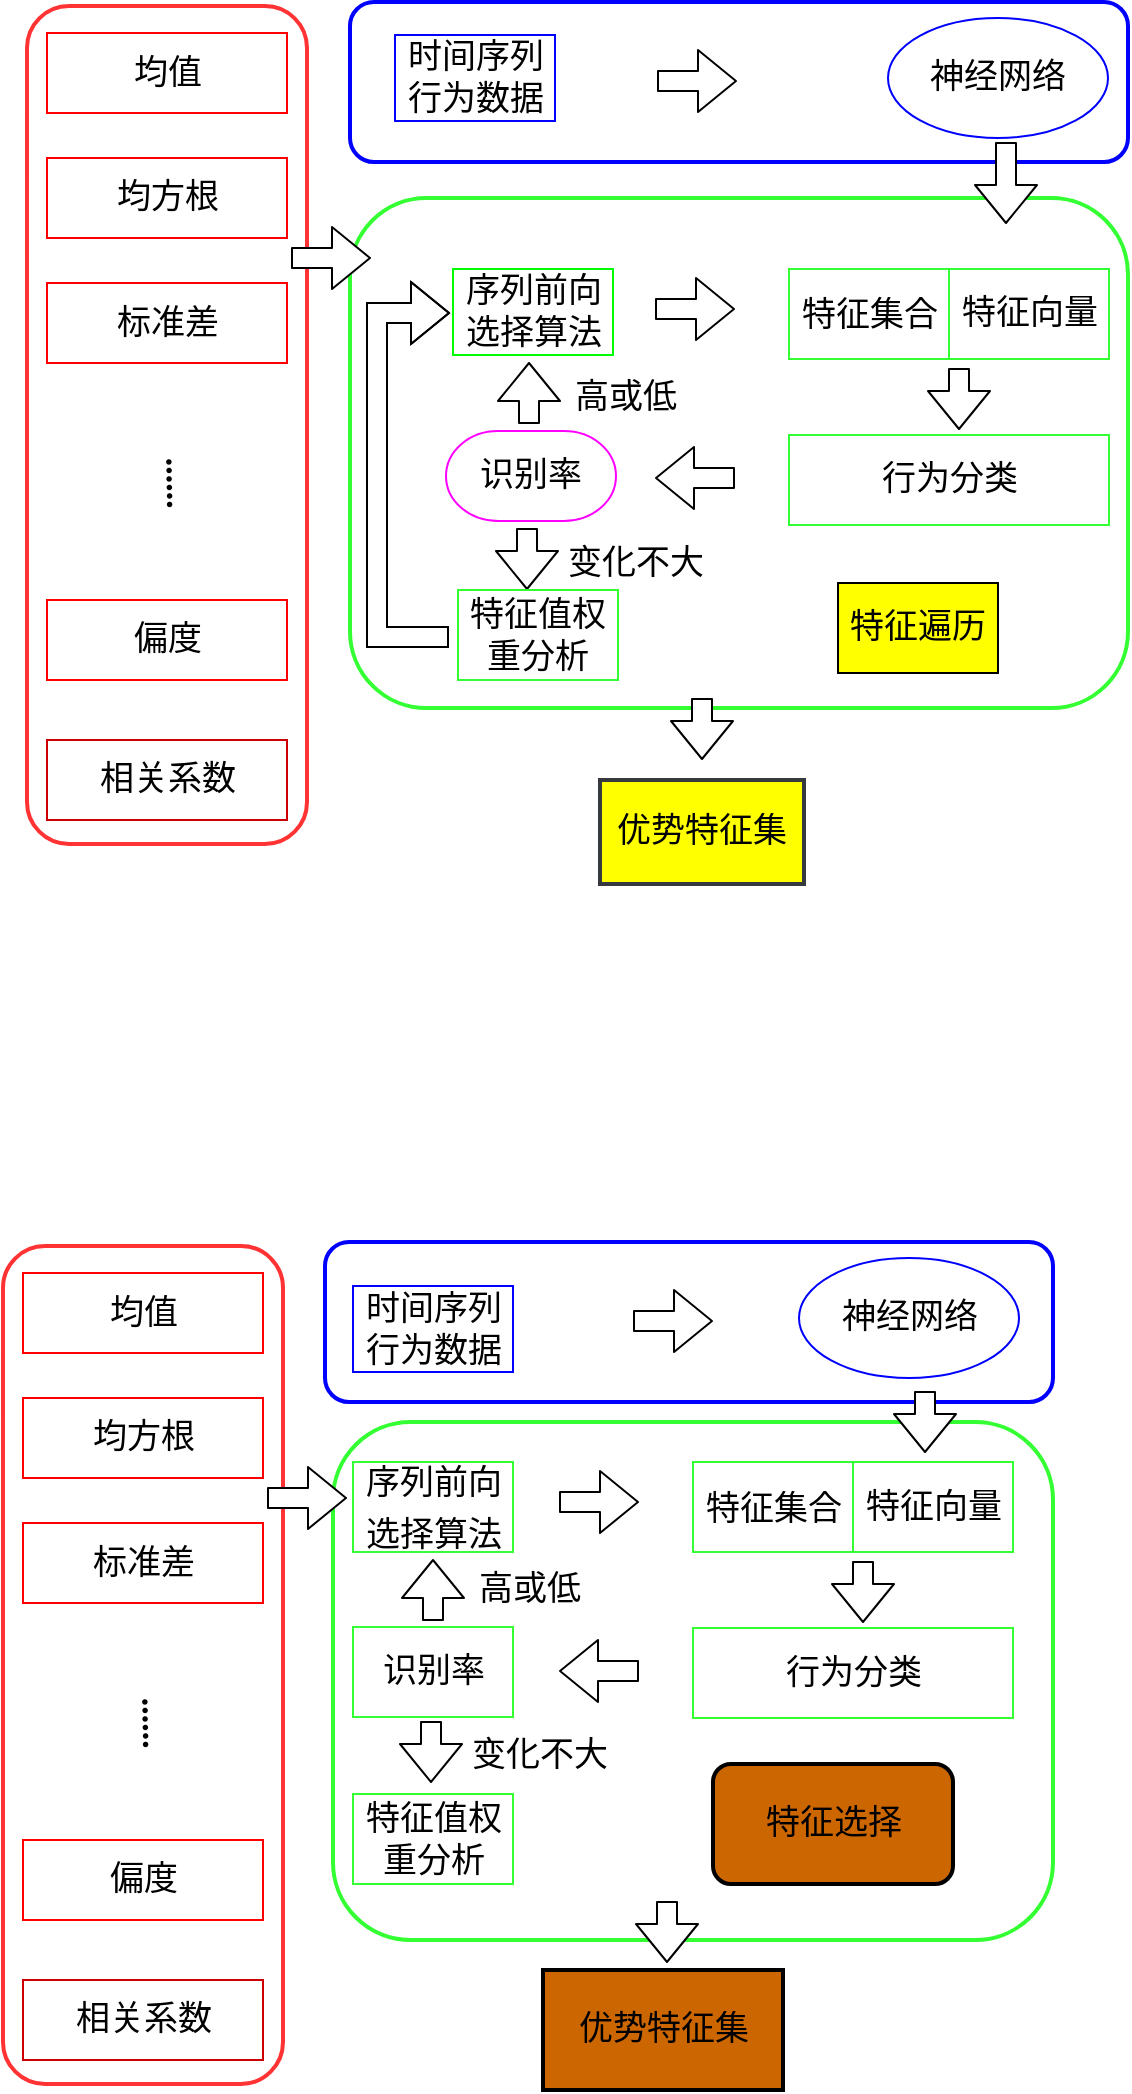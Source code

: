 <mxfile version="12.2.9" type="github" pages="1">
  <diagram id="4a39q2auaV-xZN6c6QUD" name="Page-1">
    <mxGraphModel dx="2336" dy="1237" grid="1" gridSize="10" guides="1" tooltips="1" connect="1" arrows="1" fold="1" page="1" pageScale="1" pageWidth="827" pageHeight="1169" math="0" shadow="0">
      <root>
        <mxCell id="0"/>
        <mxCell id="1" parent="0"/>
        <mxCell id="yiICv3iwBEEqGms3I8O2-3" value="" style="rounded=1;whiteSpace=wrap;html=1;shadow=0;glass=0;comic=0;labelBackgroundColor=none;strokeColor=#33FF33;strokeWidth=2;fillColor=none;fontFamily=Times New Roman;fontSize=17;" parent="1" vertex="1">
          <mxGeometry x="322" y="1178" width="389" height="255" as="geometry"/>
        </mxCell>
        <mxCell id="yiICv3iwBEEqGms3I8O2-4" value="" style="rounded=1;whiteSpace=wrap;html=1;shadow=0;glass=0;comic=0;labelBackgroundColor=none;strokeColor=#0000FF;strokeWidth=2;fillColor=none;fontFamily=Times New Roman;fontSize=17;" parent="1" vertex="1">
          <mxGeometry x="322" y="1080" width="389" height="80" as="geometry"/>
        </mxCell>
        <mxCell id="yiICv3iwBEEqGms3I8O2-5" value="" style="rounded=1;whiteSpace=wrap;html=1;shadow=0;glass=0;comic=0;labelBackgroundColor=none;fillColor=none;fontFamily=Times New Roman;fontSize=17;strokeColor=#FF3333;fontColor=#ffffff;strokeWidth=2;" parent="1" vertex="1">
          <mxGeometry x="160.5" y="1082" width="140" height="419" as="geometry"/>
        </mxCell>
        <mxCell id="yiICv3iwBEEqGms3I8O2-6" value="" style="shape=flexArrow;endArrow=classic;html=1;fontSize=17;fontFamily=Times New Roman;fillColor=#ffffff;" parent="1" edge="1">
          <mxGeometry width="50" height="50" relative="1" as="geometry">
            <mxPoint x="626.5" y="1263" as="sourcePoint"/>
            <mxPoint x="626.5" y="1294" as="targetPoint"/>
          </mxGeometry>
        </mxCell>
        <mxCell id="yiICv3iwBEEqGms3I8O2-7" value="均值" style="rounded=0;whiteSpace=wrap;html=1;fontSize=17;fontFamily=Times New Roman;strokeColor=#FF0000;strokeWidth=1;" parent="1" vertex="1">
          <mxGeometry x="170.5" y="1095.5" width="120" height="40" as="geometry"/>
        </mxCell>
        <mxCell id="yiICv3iwBEEqGms3I8O2-8" value="均方根" style="rounded=0;whiteSpace=wrap;html=1;fontSize=17;fontFamily=Times New Roman;strokeColor=#FF0000;" parent="1" vertex="1">
          <mxGeometry x="170.5" y="1158" width="120" height="40" as="geometry"/>
        </mxCell>
        <mxCell id="yiICv3iwBEEqGms3I8O2-9" value="标准差" style="rounded=0;whiteSpace=wrap;html=1;fontSize=17;fontFamily=Times New Roman;strokeColor=#FF0000;" parent="1" vertex="1">
          <mxGeometry x="170.5" y="1220.5" width="120" height="40" as="geometry"/>
        </mxCell>
        <mxCell id="yiICv3iwBEEqGms3I8O2-11" value="相关系数" style="rounded=0;whiteSpace=wrap;html=1;fontSize=17;fontFamily=Times New Roman;strokeColor=#CC0000;" parent="1" vertex="1">
          <mxGeometry x="170.5" y="1449" width="120" height="40" as="geometry"/>
        </mxCell>
        <mxCell id="yiICv3iwBEEqGms3I8O2-12" value="偏度" style="rounded=0;whiteSpace=wrap;html=1;fontSize=17;fontFamily=Times New Roman;strokeColor=#FF0000;" parent="1" vertex="1">
          <mxGeometry x="170.5" y="1379" width="120" height="40" as="geometry"/>
        </mxCell>
        <mxCell id="yiICv3iwBEEqGms3I8O2-13" value="" style="shape=flexArrow;endArrow=classic;html=1;fontSize=17;fontFamily=Times New Roman;fillColor=#ffffff;" parent="1" edge="1">
          <mxGeometry width="50" height="50" relative="1" as="geometry">
            <mxPoint x="292.5" y="1208" as="sourcePoint"/>
            <mxPoint x="332.5" y="1208" as="targetPoint"/>
          </mxGeometry>
        </mxCell>
        <mxCell id="yiICv3iwBEEqGms3I8O2-14" value="" style="shape=flexArrow;endArrow=classic;html=1;fontSize=17;fontFamily=Times New Roman;fillColor=#ffffff;" parent="1" edge="1">
          <mxGeometry width="50" height="50" relative="1" as="geometry">
            <mxPoint x="474.5" y="1233.5" as="sourcePoint"/>
            <mxPoint x="514.5" y="1233.5" as="targetPoint"/>
          </mxGeometry>
        </mxCell>
        <mxCell id="yiICv3iwBEEqGms3I8O2-15" value="&lt;span style=&quot;font-size: 17px; line-height: 150%;&quot;&gt;特征集合&lt;/span&gt;" style="rounded=0;whiteSpace=wrap;html=1;fontSize=17;fontFamily=Times New Roman;strokeColor=#33FF33;" parent="1" vertex="1">
          <mxGeometry x="541.5" y="1213.5" width="80" height="45" as="geometry"/>
        </mxCell>
        <mxCell id="yiICv3iwBEEqGms3I8O2-16" value="时间序列行为数据" style="rounded=0;whiteSpace=wrap;html=1;fontSize=17;fontFamily=Times New Roman;strokeColor=#0000FF;" parent="1" vertex="1">
          <mxGeometry x="344.5" y="1096.5" width="80" height="43" as="geometry"/>
        </mxCell>
        <mxCell id="yiICv3iwBEEqGms3I8O2-17" value="特征向量" style="rounded=0;whiteSpace=wrap;html=1;fontSize=17;fontFamily=Times New Roman;strokeColor=#33FF33;" parent="1" vertex="1">
          <mxGeometry x="621.5" y="1213.5" width="80" height="45" as="geometry"/>
        </mxCell>
        <mxCell id="yiICv3iwBEEqGms3I8O2-18" value="行为分类" style="rounded=0;whiteSpace=wrap;html=1;fontSize=17;fontFamily=Times New Roman;strokeColor=#33FF33;" parent="1" vertex="1">
          <mxGeometry x="541.5" y="1296.5" width="160" height="45" as="geometry"/>
        </mxCell>
        <mxCell id="i2KdsXVOilVJPKL2qXOY-22" value="" style="edgeStyle=orthogonalEdgeStyle;shape=flexArrow;rounded=0;orthogonalLoop=1;jettySize=auto;html=1;" edge="1" parent="1">
          <mxGeometry relative="1" as="geometry">
            <mxPoint x="371.5" y="1397.5" as="sourcePoint"/>
            <mxPoint x="372" y="1235.5" as="targetPoint"/>
            <Array as="points">
              <mxPoint x="371.5" y="1397.5"/>
              <mxPoint x="335.5" y="1397.5"/>
              <mxPoint x="335.5" y="1235.5"/>
            </Array>
          </mxGeometry>
        </mxCell>
        <mxCell id="yiICv3iwBEEqGms3I8O2-21" value="" style="shape=flexArrow;endArrow=classic;html=1;fontSize=17;fontFamily=Times New Roman;fillColor=#ffffff;" parent="1" edge="1">
          <mxGeometry width="50" height="50" relative="1" as="geometry">
            <mxPoint x="411.5" y="1291" as="sourcePoint"/>
            <mxPoint x="411.5" y="1260" as="targetPoint"/>
          </mxGeometry>
        </mxCell>
        <mxCell id="yiICv3iwBEEqGms3I8O2-23" value="" style="shape=flexArrow;endArrow=classic;html=1;fontSize=17;fontFamily=Times New Roman;fillColor=#ffffff;" parent="1" edge="1">
          <mxGeometry width="50" height="50" relative="1" as="geometry">
            <mxPoint x="410.5" y="1343" as="sourcePoint"/>
            <mxPoint x="410.5" y="1374" as="targetPoint"/>
          </mxGeometry>
        </mxCell>
        <mxCell id="yiICv3iwBEEqGms3I8O2-24" value="特征值权重分析" style="rounded=0;whiteSpace=wrap;html=1;fontSize=17;fontFamily=Times New Roman;strokeColor=#33FF33;" parent="1" vertex="1">
          <mxGeometry x="376" y="1374" width="80" height="45" as="geometry"/>
        </mxCell>
        <mxCell id="yiICv3iwBEEqGms3I8O2-25" value="" style="shape=flexArrow;endArrow=classic;html=1;fontSize=17;fontFamily=Times New Roman;fillColor=#ffffff;" parent="1" edge="1">
          <mxGeometry width="50" height="50" relative="1" as="geometry">
            <mxPoint x="650" y="1150" as="sourcePoint"/>
            <mxPoint x="650" y="1191" as="targetPoint"/>
          </mxGeometry>
        </mxCell>
        <mxCell id="yiICv3iwBEEqGms3I8O2-26" value="" style="shape=flexArrow;endArrow=classic;html=1;fontSize=17;fontFamily=Times New Roman;fillColor=#ffffff;" parent="1" edge="1">
          <mxGeometry width="50" height="50" relative="1" as="geometry">
            <mxPoint x="475.5" y="1119.5" as="sourcePoint"/>
            <mxPoint x="515.5" y="1119.5" as="targetPoint"/>
          </mxGeometry>
        </mxCell>
        <mxCell id="yiICv3iwBEEqGms3I8O2-28" value="神经网络" style="ellipse;whiteSpace=wrap;html=1;rounded=0;shadow=0;glass=0;comic=0;labelBackgroundColor=none;fillColor=#ffffff;fontFamily=Times New Roman;fontSize=17;strokeColor=#0000FF;" parent="1" vertex="1">
          <mxGeometry x="591" y="1088" width="110" height="60" as="geometry"/>
        </mxCell>
        <mxCell id="yiICv3iwBEEqGms3I8O2-29" value="" style="shape=flexArrow;endArrow=classic;html=1;fontSize=17;fontFamily=Times New Roman;fillColor=#ffffff;" parent="1" edge="1">
          <mxGeometry width="50" height="50" relative="1" as="geometry">
            <mxPoint x="514.5" y="1318" as="sourcePoint"/>
            <mxPoint x="474.5" y="1318" as="targetPoint"/>
          </mxGeometry>
        </mxCell>
        <mxCell id="yiICv3iwBEEqGms3I8O2-30" value="高或低" style="text;html=1;strokeColor=none;fillColor=none;align=center;verticalAlign=middle;whiteSpace=wrap;rounded=0;shadow=0;glass=0;comic=0;labelBackgroundColor=none;fontFamily=Times New Roman;fontSize=17;" parent="1" vertex="1">
          <mxGeometry x="424.5" y="1267.5" width="70" height="20" as="geometry"/>
        </mxCell>
        <mxCell id="yiICv3iwBEEqGms3I8O2-31" value="变化不大" style="text;html=1;strokeColor=none;fillColor=none;align=center;verticalAlign=middle;whiteSpace=wrap;rounded=0;shadow=0;glass=0;comic=0;labelBackgroundColor=none;fontFamily=Times New Roman;fontSize=17;" parent="1" vertex="1">
          <mxGeometry x="424.5" y="1350.5" width="80" height="20" as="geometry"/>
        </mxCell>
        <mxCell id="yiICv3iwBEEqGms3I8O2-32" value="&lt;font style=&quot;font-size: 17px;&quot;&gt;&lt;b style=&quot;font-size: 17px;&quot;&gt;......&lt;/b&gt;&lt;br style=&quot;font-size: 17px;&quot;&gt;&lt;/font&gt;" style="text;html=1;strokeColor=none;fillColor=none;align=center;verticalAlign=middle;whiteSpace=wrap;rounded=0;shadow=0;glass=0;comic=0;labelBackgroundColor=none;fontFamily=Times New Roman;fontSize=17;direction=south;rotation=89;" parent="1" vertex="1">
          <mxGeometry x="200.5" y="1314.5" width="70" height="11" as="geometry"/>
        </mxCell>
        <mxCell id="yiICv3iwBEEqGms3I8O2-41" value="" style="rounded=1;whiteSpace=wrap;html=1;shadow=0;glass=0;comic=0;labelBackgroundColor=none;strokeColor=#33FF33;strokeWidth=2;fillColor=none;fontFamily=Times New Roman;fontSize=17;" parent="1" vertex="1">
          <mxGeometry x="313.5" y="1790" width="360" height="259" as="geometry"/>
        </mxCell>
        <mxCell id="yiICv3iwBEEqGms3I8O2-42" value="" style="rounded=1;whiteSpace=wrap;html=1;shadow=0;glass=0;comic=0;labelBackgroundColor=none;strokeColor=#0000FF;strokeWidth=2;fillColor=none;fontFamily=Times New Roman;fontSize=17;" parent="1" vertex="1">
          <mxGeometry x="309.5" y="1700" width="364" height="80" as="geometry"/>
        </mxCell>
        <mxCell id="yiICv3iwBEEqGms3I8O2-43" value="" style="rounded=1;whiteSpace=wrap;html=1;shadow=0;glass=0;comic=0;labelBackgroundColor=none;fillColor=none;fontFamily=Times New Roman;fontSize=17;strokeColor=#FF3333;fontColor=#ffffff;strokeWidth=2;" parent="1" vertex="1">
          <mxGeometry x="148.5" y="1702" width="140" height="419" as="geometry"/>
        </mxCell>
        <mxCell id="yiICv3iwBEEqGms3I8O2-44" value="" style="shape=flexArrow;endArrow=classic;html=1;fontSize=17;fontFamily=Times New Roman;fillColor=#ffffff;" parent="1" edge="1">
          <mxGeometry width="50" height="50" relative="1" as="geometry">
            <mxPoint x="578.5" y="1859.5" as="sourcePoint"/>
            <mxPoint x="578.5" y="1890.5" as="targetPoint"/>
          </mxGeometry>
        </mxCell>
        <mxCell id="yiICv3iwBEEqGms3I8O2-45" value="均值" style="rounded=0;whiteSpace=wrap;html=1;fontSize=17;fontFamily=Times New Roman;strokeColor=#FF0000;strokeWidth=1;" parent="1" vertex="1">
          <mxGeometry x="158.5" y="1715.5" width="120" height="40" as="geometry"/>
        </mxCell>
        <mxCell id="yiICv3iwBEEqGms3I8O2-46" value="均方根" style="rounded=0;whiteSpace=wrap;html=1;fontSize=17;fontFamily=Times New Roman;strokeColor=#FF0000;" parent="1" vertex="1">
          <mxGeometry x="158.5" y="1778" width="120" height="40" as="geometry"/>
        </mxCell>
        <mxCell id="yiICv3iwBEEqGms3I8O2-47" value="标准差" style="rounded=0;whiteSpace=wrap;html=1;fontSize=17;fontFamily=Times New Roman;strokeColor=#FF0000;" parent="1" vertex="1">
          <mxGeometry x="158.5" y="1840.5" width="120" height="40" as="geometry"/>
        </mxCell>
        <mxCell id="yiICv3iwBEEqGms3I8O2-48" value="&lt;span style=&quot;font-size: 17px; line-height: 150%;&quot;&gt;序列前向选择算法&lt;/span&gt;" style="rounded=0;whiteSpace=wrap;html=1;fontSize=17;fontFamily=Times New Roman;strokeColor=#33FF33;" parent="1" vertex="1">
          <mxGeometry x="323.5" y="1810" width="80" height="45" as="geometry"/>
        </mxCell>
        <mxCell id="yiICv3iwBEEqGms3I8O2-49" value="相关系数" style="rounded=0;whiteSpace=wrap;html=1;fontSize=17;fontFamily=Times New Roman;strokeColor=#CC0000;" parent="1" vertex="1">
          <mxGeometry x="158.5" y="2069" width="120" height="40" as="geometry"/>
        </mxCell>
        <mxCell id="yiICv3iwBEEqGms3I8O2-50" value="偏度" style="rounded=0;whiteSpace=wrap;html=1;fontSize=17;fontFamily=Times New Roman;strokeColor=#FF0000;" parent="1" vertex="1">
          <mxGeometry x="158.5" y="1999" width="120" height="40" as="geometry"/>
        </mxCell>
        <mxCell id="yiICv3iwBEEqGms3I8O2-51" value="" style="shape=flexArrow;endArrow=classic;html=1;fontSize=17;fontFamily=Times New Roman;fillColor=#ffffff;" parent="1" edge="1">
          <mxGeometry width="50" height="50" relative="1" as="geometry">
            <mxPoint x="280.5" y="1828" as="sourcePoint"/>
            <mxPoint x="320.5" y="1828" as="targetPoint"/>
          </mxGeometry>
        </mxCell>
        <mxCell id="yiICv3iwBEEqGms3I8O2-52" value="" style="shape=flexArrow;endArrow=classic;html=1;fontSize=17;fontFamily=Times New Roman;fillColor=#ffffff;" parent="1" edge="1">
          <mxGeometry width="50" height="50" relative="1" as="geometry">
            <mxPoint x="426.5" y="1830" as="sourcePoint"/>
            <mxPoint x="466.5" y="1830" as="targetPoint"/>
          </mxGeometry>
        </mxCell>
        <mxCell id="yiICv3iwBEEqGms3I8O2-53" value="&lt;span style=&quot;font-size: 17px; line-height: 150%;&quot;&gt;特征集合&lt;/span&gt;" style="rounded=0;whiteSpace=wrap;html=1;fontSize=17;fontFamily=Times New Roman;strokeColor=#33FF33;" parent="1" vertex="1">
          <mxGeometry x="493.5" y="1810" width="80" height="45" as="geometry"/>
        </mxCell>
        <mxCell id="yiICv3iwBEEqGms3I8O2-54" value="时间序列行为数据" style="rounded=0;whiteSpace=wrap;html=1;fontSize=17;fontFamily=Times New Roman;strokeColor=#0000FF;" parent="1" vertex="1">
          <mxGeometry x="323.5" y="1722" width="80" height="43" as="geometry"/>
        </mxCell>
        <mxCell id="yiICv3iwBEEqGms3I8O2-55" value="特征向量" style="rounded=0;whiteSpace=wrap;html=1;fontSize=17;fontFamily=Times New Roman;strokeColor=#33FF33;" parent="1" vertex="1">
          <mxGeometry x="573.5" y="1810" width="80" height="45" as="geometry"/>
        </mxCell>
        <mxCell id="yiICv3iwBEEqGms3I8O2-56" value="行为分类" style="rounded=0;whiteSpace=wrap;html=1;fontSize=17;fontFamily=Times New Roman;strokeColor=#33FF33;" parent="1" vertex="1">
          <mxGeometry x="493.5" y="1893" width="160" height="45" as="geometry"/>
        </mxCell>
        <mxCell id="yiICv3iwBEEqGms3I8O2-57" value="特征选择" style="rounded=1;whiteSpace=wrap;html=1;fontSize=17;fontFamily=Times New Roman;strokeColor=#000000;fillColor=#CC6600;strokeWidth=2;" parent="1" vertex="1">
          <mxGeometry x="503.5" y="1961" width="120" height="60" as="geometry"/>
        </mxCell>
        <mxCell id="yiICv3iwBEEqGms3I8O2-58" value="识别率" style="rounded=0;whiteSpace=wrap;html=1;fontSize=17;fontFamily=Times New Roman;strokeColor=#33FF33;" parent="1" vertex="1">
          <mxGeometry x="323.5" y="1892.5" width="80" height="45" as="geometry"/>
        </mxCell>
        <mxCell id="yiICv3iwBEEqGms3I8O2-59" value="" style="shape=flexArrow;endArrow=classic;html=1;fontSize=17;fontFamily=Times New Roman;fillColor=#ffffff;" parent="1" edge="1">
          <mxGeometry width="50" height="50" relative="1" as="geometry">
            <mxPoint x="363.5" y="1889.5" as="sourcePoint"/>
            <mxPoint x="363.5" y="1858.5" as="targetPoint"/>
          </mxGeometry>
        </mxCell>
        <mxCell id="yiICv3iwBEEqGms3I8O2-60" value="优势特征集" style="rounded=0;whiteSpace=wrap;html=1;fillColor=#CC6600;fontSize=17;fontFamily=Times New Roman;strokeColor=#000000;strokeWidth=2;gradientColor=none;" parent="1" vertex="1">
          <mxGeometry x="418.5" y="2064" width="120" height="60" as="geometry"/>
        </mxCell>
        <mxCell id="yiICv3iwBEEqGms3I8O2-61" value="" style="shape=flexArrow;endArrow=classic;html=1;fontSize=17;fontFamily=Times New Roman;fillColor=#ffffff;" parent="1" edge="1">
          <mxGeometry width="50" height="50" relative="1" as="geometry">
            <mxPoint x="362.5" y="1939.5" as="sourcePoint"/>
            <mxPoint x="362.5" y="1970.5" as="targetPoint"/>
          </mxGeometry>
        </mxCell>
        <mxCell id="yiICv3iwBEEqGms3I8O2-62" value="特征值权重分析" style="rounded=0;whiteSpace=wrap;html=1;fontSize=17;fontFamily=Times New Roman;strokeColor=#33FF33;" parent="1" vertex="1">
          <mxGeometry x="323.5" y="1976" width="80" height="45" as="geometry"/>
        </mxCell>
        <mxCell id="yiICv3iwBEEqGms3I8O2-63" value="" style="shape=flexArrow;endArrow=classic;html=1;fontSize=17;fontFamily=Times New Roman;fillColor=#ffffff;" parent="1" edge="1">
          <mxGeometry width="50" height="50" relative="1" as="geometry">
            <mxPoint x="609.5" y="1774.5" as="sourcePoint"/>
            <mxPoint x="609.5" y="1805.5" as="targetPoint"/>
          </mxGeometry>
        </mxCell>
        <mxCell id="yiICv3iwBEEqGms3I8O2-64" value="" style="shape=flexArrow;endArrow=classic;html=1;fontSize=17;fontFamily=Times New Roman;fillColor=#ffffff;" parent="1" edge="1">
          <mxGeometry width="50" height="50" relative="1" as="geometry">
            <mxPoint x="463.5" y="1739.5" as="sourcePoint"/>
            <mxPoint x="503.5" y="1739.5" as="targetPoint"/>
          </mxGeometry>
        </mxCell>
        <mxCell id="yiICv3iwBEEqGms3I8O2-65" value="" style="shape=flexArrow;endArrow=classic;html=1;fontSize=17;fontFamily=Times New Roman;fillColor=#ffffff;" parent="1" edge="1">
          <mxGeometry width="50" height="50" relative="1" as="geometry">
            <mxPoint x="480.5" y="2029.5" as="sourcePoint"/>
            <mxPoint x="480.5" y="2060.5" as="targetPoint"/>
          </mxGeometry>
        </mxCell>
        <mxCell id="yiICv3iwBEEqGms3I8O2-66" value="神经网络" style="ellipse;whiteSpace=wrap;html=1;rounded=0;shadow=0;glass=0;comic=0;labelBackgroundColor=none;fillColor=#ffffff;fontFamily=Times New Roman;fontSize=17;strokeColor=#0000FF;" parent="1" vertex="1">
          <mxGeometry x="546.5" y="1708" width="110" height="60" as="geometry"/>
        </mxCell>
        <mxCell id="yiICv3iwBEEqGms3I8O2-67" value="" style="shape=flexArrow;endArrow=classic;html=1;fontSize=17;fontFamily=Times New Roman;fillColor=#ffffff;" parent="1" edge="1">
          <mxGeometry width="50" height="50" relative="1" as="geometry">
            <mxPoint x="466.5" y="1914.5" as="sourcePoint"/>
            <mxPoint x="426.5" y="1914.5" as="targetPoint"/>
          </mxGeometry>
        </mxCell>
        <mxCell id="yiICv3iwBEEqGms3I8O2-68" value="高或低" style="text;html=1;strokeColor=none;fillColor=none;align=center;verticalAlign=middle;whiteSpace=wrap;rounded=0;shadow=0;glass=0;comic=0;labelBackgroundColor=none;fontFamily=Times New Roman;fontSize=17;" parent="1" vertex="1">
          <mxGeometry x="376.5" y="1864" width="70" height="20" as="geometry"/>
        </mxCell>
        <mxCell id="yiICv3iwBEEqGms3I8O2-69" value="变化不大" style="text;html=1;strokeColor=none;fillColor=none;align=center;verticalAlign=middle;whiteSpace=wrap;rounded=0;shadow=0;glass=0;comic=0;labelBackgroundColor=none;fontFamily=Times New Roman;fontSize=17;" parent="1" vertex="1">
          <mxGeometry x="376.5" y="1947" width="80" height="20" as="geometry"/>
        </mxCell>
        <mxCell id="yiICv3iwBEEqGms3I8O2-70" value="&lt;font style=&quot;font-size: 17px;&quot;&gt;&lt;b style=&quot;font-size: 17px;&quot;&gt;......&lt;/b&gt;&lt;br style=&quot;font-size: 17px;&quot;&gt;&lt;/font&gt;" style="text;html=1;strokeColor=none;fillColor=none;align=center;verticalAlign=middle;whiteSpace=wrap;rounded=0;shadow=0;glass=0;comic=0;labelBackgroundColor=none;fontFamily=Times New Roman;fontSize=17;direction=south;rotation=89;" parent="1" vertex="1">
          <mxGeometry x="188.5" y="1934.5" width="70" height="11" as="geometry"/>
        </mxCell>
        <mxCell id="yiICv3iwBEEqGms3I8O2-73" value="&lt;font style=&quot;font-size: 17px;&quot;&gt;识别率&lt;/font&gt;" style="strokeWidth=1;html=1;shape=mxgraph.flowchart.terminator;whiteSpace=wrap;rounded=1;fillColor=none;strokeColor=#FF00FF;fontSize=17;" parent="1" vertex="1">
          <mxGeometry x="370" y="1294.5" width="85" height="45" as="geometry"/>
        </mxCell>
        <mxCell id="yiICv3iwBEEqGms3I8O2-75" value="序列前向选择算法" style="rounded=0;whiteSpace=wrap;html=1;fontSize=17;fontFamily=Times New Roman;strokeColor=#00FF00;" parent="1" vertex="1">
          <mxGeometry x="373.5" y="1213.5" width="80" height="43" as="geometry"/>
        </mxCell>
        <mxCell id="i2KdsXVOilVJPKL2qXOY-23" value="优势特征集" style="rounded=0;whiteSpace=wrap;html=1;fillColor=#FFFF00;fontSize=17;fontFamily=Times New Roman;strokeColor=#36393d;strokeWidth=2;" vertex="1" parent="1">
          <mxGeometry x="447" y="1469" width="102" height="52" as="geometry"/>
        </mxCell>
        <mxCell id="i2KdsXVOilVJPKL2qXOY-24" value="" style="shape=flexArrow;endArrow=classic;html=1;fontSize=17;fontFamily=Times New Roman;fillColor=#ffffff;" edge="1" parent="1">
          <mxGeometry width="50" height="50" relative="1" as="geometry">
            <mxPoint x="498" y="1428" as="sourcePoint"/>
            <mxPoint x="498" y="1459" as="targetPoint"/>
          </mxGeometry>
        </mxCell>
        <mxCell id="i2KdsXVOilVJPKL2qXOY-30" value="特征遍历" style="rounded=0;whiteSpace=wrap;html=1;fontSize=17;fontFamily=Times New Roman;strokeColor=#000000;fillColor=#FFFF00;" vertex="1" parent="1">
          <mxGeometry x="566" y="1370.5" width="80" height="45" as="geometry"/>
        </mxCell>
      </root>
    </mxGraphModel>
  </diagram>
</mxfile>
